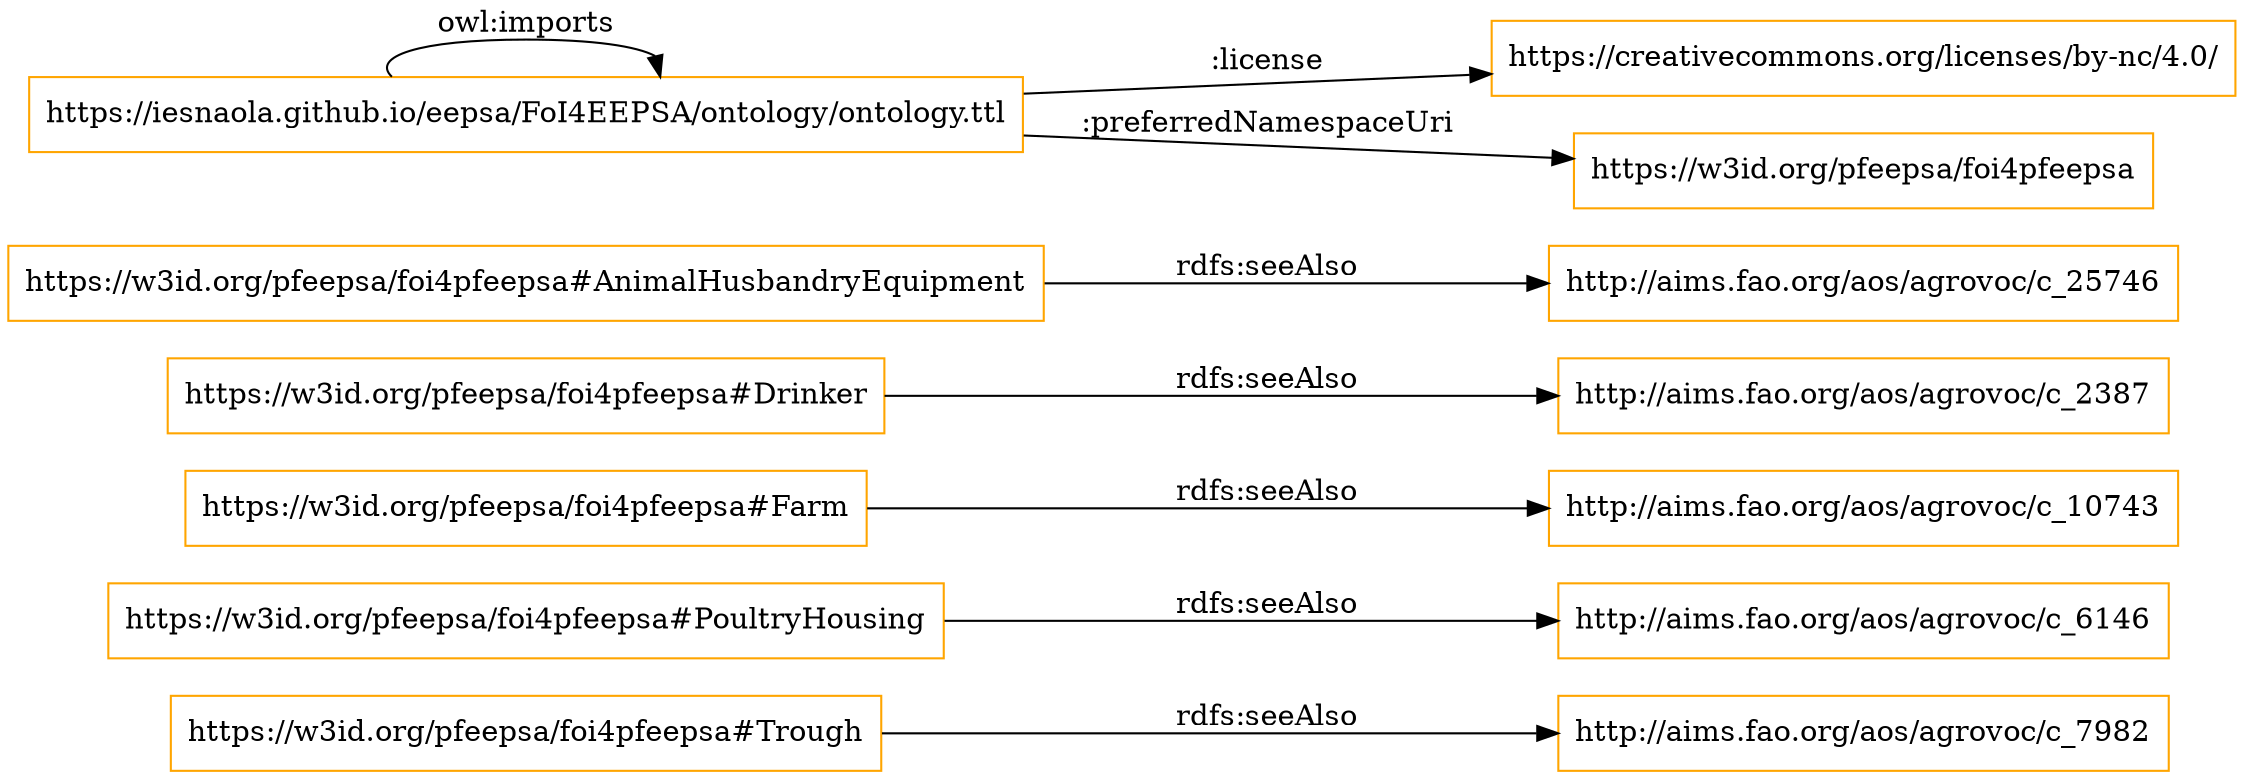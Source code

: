 digraph ar2dtool_diagram { 
rankdir=LR;
size="1501"
node [shape = rectangle, color="orange"]; "https://w3id.org/pfeepsa/foi4pfeepsa#Trough" "https://w3id.org/pfeepsa/foi4pfeepsa#PoultryHousing" "https://w3id.org/pfeepsa/foi4pfeepsa#Farm" "https://w3id.org/pfeepsa/foi4pfeepsa#Drinker" "https://w3id.org/pfeepsa/foi4pfeepsa#AnimalHusbandryEquipment" ; /*classes style*/
	"https://w3id.org/pfeepsa/foi4pfeepsa#Drinker" -> "http://aims.fao.org/aos/agrovoc/c_2387" [ label = "rdfs:seeAlso" ];
	"https://w3id.org/pfeepsa/foi4pfeepsa#PoultryHousing" -> "http://aims.fao.org/aos/agrovoc/c_6146" [ label = "rdfs:seeAlso" ];
	"https://w3id.org/pfeepsa/foi4pfeepsa#AnimalHusbandryEquipment" -> "http://aims.fao.org/aos/agrovoc/c_25746" [ label = "rdfs:seeAlso" ];
	"https://w3id.org/pfeepsa/foi4pfeepsa#Farm" -> "http://aims.fao.org/aos/agrovoc/c_10743" [ label = "rdfs:seeAlso" ];
	"https://w3id.org/pfeepsa/foi4pfeepsa#Trough" -> "http://aims.fao.org/aos/agrovoc/c_7982" [ label = "rdfs:seeAlso" ];
	"https://iesnaola.github.io/eepsa/FoI4EEPSA/ontology/ontology.ttl" -> "https://creativecommons.org/licenses/by-nc/4.0/" [ label = ":license" ];
	"https://iesnaola.github.io/eepsa/FoI4EEPSA/ontology/ontology.ttl" -> "https://w3id.org/pfeepsa/foi4pfeepsa" [ label = ":preferredNamespaceUri" ];
	"https://iesnaola.github.io/eepsa/FoI4EEPSA/ontology/ontology.ttl" -> "https://iesnaola.github.io/eepsa/FoI4EEPSA/ontology/ontology.ttl" [ label = "owl:imports" ];

}
